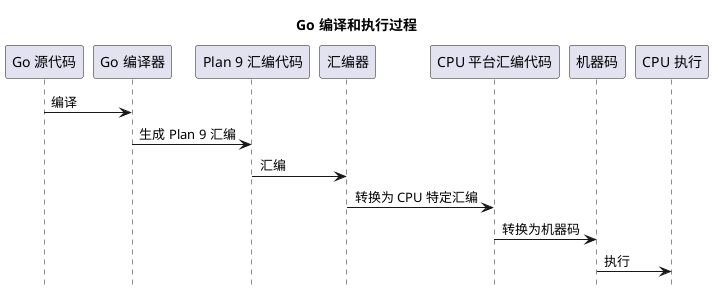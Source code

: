 @startuml
hide footbox
title Go 编译和执行过程

participant "Go 源代码" as source
participant "Go 编译器" as compiler
participant "Plan 9 汇编代码" as p9asm
participant "汇编器" as assembler
participant "CPU 平台汇编代码" as cpuasm
participant "机器码" as machinecode
participant "CPU 执行" as cpu

source -> compiler : 编译
compiler -> p9asm : 生成 Plan 9 汇编
p9asm -> assembler : 汇编
assembler -> cpuasm : 转换为 CPU 特定汇编
cpuasm -> machinecode : 转换为机器码
machinecode -> cpu : 执行

@enduml
